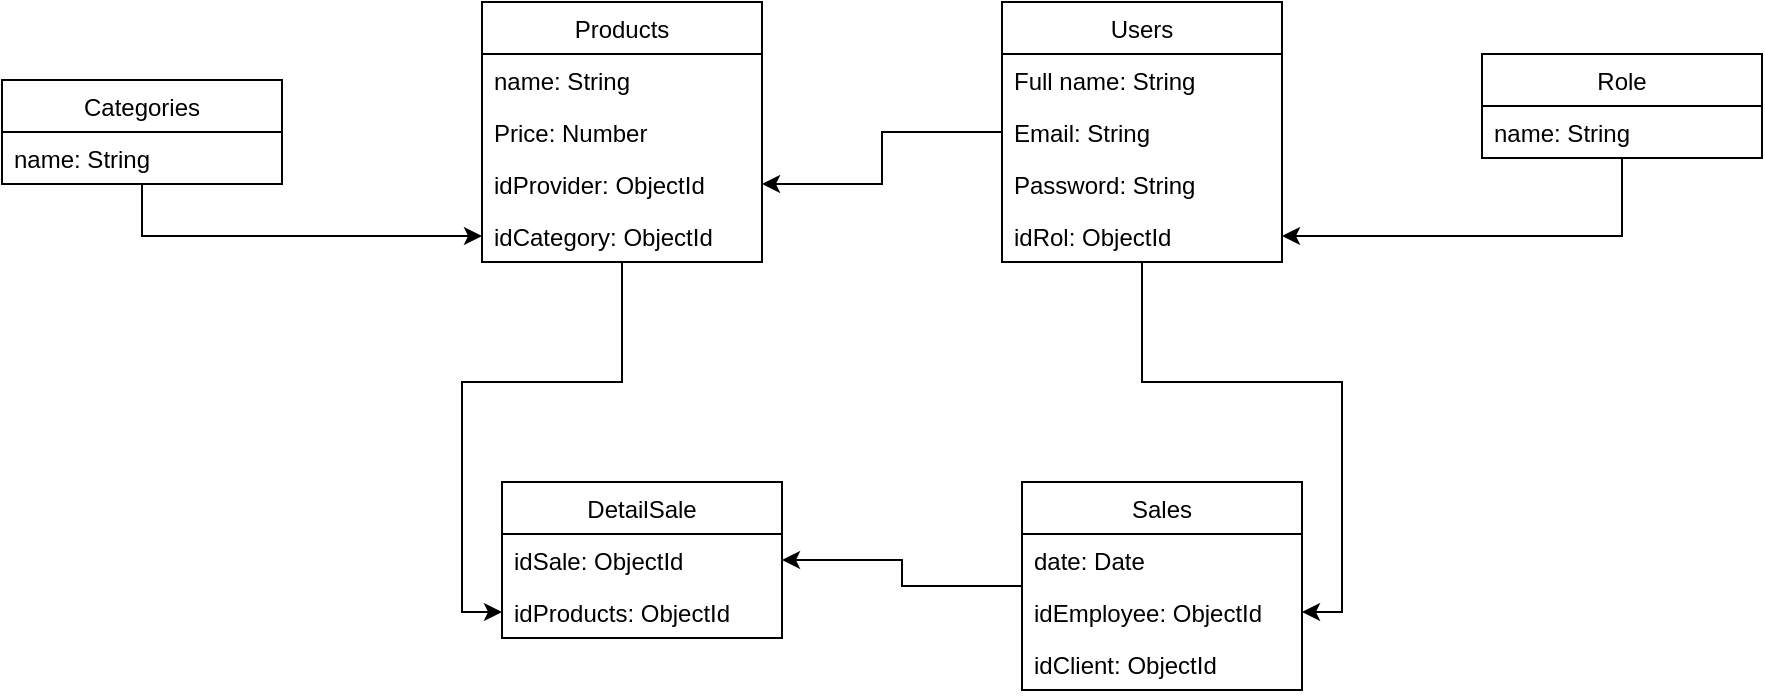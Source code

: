 <mxfile version="14.7.8" type="device"><diagram id="UMQ-1twgOyHEEE8PAtmF" name="Page-1"><mxGraphModel dx="1422" dy="762" grid="1" gridSize="10" guides="1" tooltips="1" connect="1" arrows="1" fold="1" page="1" pageScale="1" pageWidth="827" pageHeight="1169" math="0" shadow="0"><root><mxCell id="0"/><mxCell id="1" parent="0"/><mxCell id="3z2F-Z7gvJvyYRtGE-iA-32" style="edgeStyle=orthogonalEdgeStyle;rounded=0;orthogonalLoop=1;jettySize=auto;html=1;entryX=1;entryY=0.5;entryDx=0;entryDy=0;" edge="1" parent="1" source="3z2F-Z7gvJvyYRtGE-iA-1" target="3z2F-Z7gvJvyYRtGE-iA-16"><mxGeometry relative="1" as="geometry"/></mxCell><mxCell id="3z2F-Z7gvJvyYRtGE-iA-36" style="edgeStyle=orthogonalEdgeStyle;rounded=0;orthogonalLoop=1;jettySize=auto;html=1;entryX=1;entryY=0.5;entryDx=0;entryDy=0;" edge="1" parent="1" source="3z2F-Z7gvJvyYRtGE-iA-1" target="3z2F-Z7gvJvyYRtGE-iA-25"><mxGeometry relative="1" as="geometry"><Array as="points"><mxPoint x="640" y="420"/><mxPoint x="740" y="420"/><mxPoint x="740" y="535"/></Array></mxGeometry></mxCell><mxCell id="3z2F-Z7gvJvyYRtGE-iA-1" value="Users" style="swimlane;fontStyle=0;childLayout=stackLayout;horizontal=1;startSize=26;horizontalStack=0;resizeParent=1;resizeParentMax=0;resizeLast=0;collapsible=1;marginBottom=0;" vertex="1" parent="1"><mxGeometry x="570" y="230" width="140" height="130" as="geometry"/></mxCell><mxCell id="3z2F-Z7gvJvyYRtGE-iA-3" value="Full name: String" style="text;strokeColor=none;fillColor=none;align=left;verticalAlign=top;spacingLeft=4;spacingRight=4;overflow=hidden;rotatable=0;points=[[0,0.5],[1,0.5]];portConstraint=eastwest;" vertex="1" parent="3z2F-Z7gvJvyYRtGE-iA-1"><mxGeometry y="26" width="140" height="26" as="geometry"/></mxCell><mxCell id="3z2F-Z7gvJvyYRtGE-iA-4" value="Email: String" style="text;strokeColor=none;fillColor=none;align=left;verticalAlign=top;spacingLeft=4;spacingRight=4;overflow=hidden;rotatable=0;points=[[0,0.5],[1,0.5]];portConstraint=eastwest;" vertex="1" parent="3z2F-Z7gvJvyYRtGE-iA-1"><mxGeometry y="52" width="140" height="26" as="geometry"/></mxCell><mxCell id="3z2F-Z7gvJvyYRtGE-iA-5" value="Password: String" style="text;strokeColor=none;fillColor=none;align=left;verticalAlign=top;spacingLeft=4;spacingRight=4;overflow=hidden;rotatable=0;points=[[0,0.5],[1,0.5]];portConstraint=eastwest;" vertex="1" parent="3z2F-Z7gvJvyYRtGE-iA-1"><mxGeometry y="78" width="140" height="26" as="geometry"/></mxCell><mxCell id="3z2F-Z7gvJvyYRtGE-iA-6" value="idRol: ObjectId" style="text;strokeColor=none;fillColor=none;align=left;verticalAlign=top;spacingLeft=4;spacingRight=4;overflow=hidden;rotatable=0;points=[[0,0.5],[1,0.5]];portConstraint=eastwest;" vertex="1" parent="3z2F-Z7gvJvyYRtGE-iA-1"><mxGeometry y="104" width="140" height="26" as="geometry"/></mxCell><mxCell id="3z2F-Z7gvJvyYRtGE-iA-12" style="edgeStyle=orthogonalEdgeStyle;rounded=0;orthogonalLoop=1;jettySize=auto;html=1;entryX=1;entryY=0.5;entryDx=0;entryDy=0;" edge="1" parent="1" source="3z2F-Z7gvJvyYRtGE-iA-7" target="3z2F-Z7gvJvyYRtGE-iA-6"><mxGeometry relative="1" as="geometry"/></mxCell><mxCell id="3z2F-Z7gvJvyYRtGE-iA-7" value="Role" style="swimlane;fontStyle=0;childLayout=stackLayout;horizontal=1;startSize=26;horizontalStack=0;resizeParent=1;resizeParentMax=0;resizeLast=0;collapsible=1;marginBottom=0;" vertex="1" parent="1"><mxGeometry x="810" y="256" width="140" height="52" as="geometry"/></mxCell><mxCell id="3z2F-Z7gvJvyYRtGE-iA-8" value="name: String" style="text;strokeColor=none;fillColor=none;align=left;verticalAlign=top;spacingLeft=4;spacingRight=4;overflow=hidden;rotatable=0;points=[[0,0.5],[1,0.5]];portConstraint=eastwest;" vertex="1" parent="3z2F-Z7gvJvyYRtGE-iA-7"><mxGeometry y="26" width="140" height="26" as="geometry"/></mxCell><mxCell id="3z2F-Z7gvJvyYRtGE-iA-34" style="edgeStyle=orthogonalEdgeStyle;rounded=0;orthogonalLoop=1;jettySize=auto;html=1;entryX=0;entryY=0.5;entryDx=0;entryDy=0;" edge="1" parent="1" source="3z2F-Z7gvJvyYRtGE-iA-13" target="3z2F-Z7gvJvyYRtGE-iA-31"><mxGeometry relative="1" as="geometry"><Array as="points"><mxPoint x="380" y="420"/><mxPoint x="300" y="420"/><mxPoint x="300" y="535"/></Array></mxGeometry></mxCell><mxCell id="3z2F-Z7gvJvyYRtGE-iA-13" value="Products" style="swimlane;fontStyle=0;childLayout=stackLayout;horizontal=1;startSize=26;horizontalStack=0;resizeParent=1;resizeParentMax=0;resizeLast=0;collapsible=1;marginBottom=0;" vertex="1" parent="1"><mxGeometry x="310" y="230" width="140" height="130" as="geometry"/></mxCell><mxCell id="3z2F-Z7gvJvyYRtGE-iA-14" value="name: String" style="text;strokeColor=none;fillColor=none;align=left;verticalAlign=top;spacingLeft=4;spacingRight=4;overflow=hidden;rotatable=0;points=[[0,0.5],[1,0.5]];portConstraint=eastwest;" vertex="1" parent="3z2F-Z7gvJvyYRtGE-iA-13"><mxGeometry y="26" width="140" height="26" as="geometry"/></mxCell><mxCell id="3z2F-Z7gvJvyYRtGE-iA-15" value="Price: Number" style="text;strokeColor=none;fillColor=none;align=left;verticalAlign=top;spacingLeft=4;spacingRight=4;overflow=hidden;rotatable=0;points=[[0,0.5],[1,0.5]];portConstraint=eastwest;" vertex="1" parent="3z2F-Z7gvJvyYRtGE-iA-13"><mxGeometry y="52" width="140" height="26" as="geometry"/></mxCell><mxCell id="3z2F-Z7gvJvyYRtGE-iA-16" value="idProvider: ObjectId" style="text;strokeColor=none;fillColor=none;align=left;verticalAlign=top;spacingLeft=4;spacingRight=4;overflow=hidden;rotatable=0;points=[[0,0.5],[1,0.5]];portConstraint=eastwest;" vertex="1" parent="3z2F-Z7gvJvyYRtGE-iA-13"><mxGeometry y="78" width="140" height="26" as="geometry"/></mxCell><mxCell id="3z2F-Z7gvJvyYRtGE-iA-17" value="idCategory: ObjectId" style="text;strokeColor=none;fillColor=none;align=left;verticalAlign=top;spacingLeft=4;spacingRight=4;overflow=hidden;rotatable=0;points=[[0,0.5],[1,0.5]];portConstraint=eastwest;" vertex="1" parent="3z2F-Z7gvJvyYRtGE-iA-13"><mxGeometry y="104" width="140" height="26" as="geometry"/></mxCell><mxCell id="3z2F-Z7gvJvyYRtGE-iA-33" style="edgeStyle=orthogonalEdgeStyle;rounded=0;orthogonalLoop=1;jettySize=auto;html=1;entryX=0;entryY=0.5;entryDx=0;entryDy=0;" edge="1" parent="1" source="3z2F-Z7gvJvyYRtGE-iA-19" target="3z2F-Z7gvJvyYRtGE-iA-17"><mxGeometry relative="1" as="geometry"/></mxCell><mxCell id="3z2F-Z7gvJvyYRtGE-iA-19" value="Categories" style="swimlane;fontStyle=0;childLayout=stackLayout;horizontal=1;startSize=26;horizontalStack=0;resizeParent=1;resizeParentMax=0;resizeLast=0;collapsible=1;marginBottom=0;" vertex="1" parent="1"><mxGeometry x="70" y="269" width="140" height="52" as="geometry"/></mxCell><mxCell id="3z2F-Z7gvJvyYRtGE-iA-20" value="name: String" style="text;strokeColor=none;fillColor=none;align=left;verticalAlign=top;spacingLeft=4;spacingRight=4;overflow=hidden;rotatable=0;points=[[0,0.5],[1,0.5]];portConstraint=eastwest;" vertex="1" parent="3z2F-Z7gvJvyYRtGE-iA-19"><mxGeometry y="26" width="140" height="26" as="geometry"/></mxCell><mxCell id="3z2F-Z7gvJvyYRtGE-iA-35" style="edgeStyle=orthogonalEdgeStyle;rounded=0;orthogonalLoop=1;jettySize=auto;html=1;entryX=1;entryY=0.5;entryDx=0;entryDy=0;" edge="1" parent="1" source="3z2F-Z7gvJvyYRtGE-iA-22" target="3z2F-Z7gvJvyYRtGE-iA-30"><mxGeometry relative="1" as="geometry"/></mxCell><mxCell id="3z2F-Z7gvJvyYRtGE-iA-22" value="Sales" style="swimlane;fontStyle=0;childLayout=stackLayout;horizontal=1;startSize=26;horizontalStack=0;resizeParent=1;resizeParentMax=0;resizeLast=0;collapsible=1;marginBottom=0;" vertex="1" parent="1"><mxGeometry x="580" y="470" width="140" height="104" as="geometry"/></mxCell><mxCell id="3z2F-Z7gvJvyYRtGE-iA-23" value="date: Date" style="text;strokeColor=none;fillColor=none;align=left;verticalAlign=top;spacingLeft=4;spacingRight=4;overflow=hidden;rotatable=0;points=[[0,0.5],[1,0.5]];portConstraint=eastwest;" vertex="1" parent="3z2F-Z7gvJvyYRtGE-iA-22"><mxGeometry y="26" width="140" height="26" as="geometry"/></mxCell><mxCell id="3z2F-Z7gvJvyYRtGE-iA-25" value="idEmployee: ObjectId" style="text;strokeColor=none;fillColor=none;align=left;verticalAlign=top;spacingLeft=4;spacingRight=4;overflow=hidden;rotatable=0;points=[[0,0.5],[1,0.5]];portConstraint=eastwest;" vertex="1" parent="3z2F-Z7gvJvyYRtGE-iA-22"><mxGeometry y="52" width="140" height="26" as="geometry"/></mxCell><mxCell id="3z2F-Z7gvJvyYRtGE-iA-37" value="idClient: ObjectId" style="text;strokeColor=none;fillColor=none;align=left;verticalAlign=top;spacingLeft=4;spacingRight=4;overflow=hidden;rotatable=0;points=[[0,0.5],[1,0.5]];portConstraint=eastwest;" vertex="1" parent="3z2F-Z7gvJvyYRtGE-iA-22"><mxGeometry y="78" width="140" height="26" as="geometry"/></mxCell><mxCell id="3z2F-Z7gvJvyYRtGE-iA-27" value="DetailSale" style="swimlane;fontStyle=0;childLayout=stackLayout;horizontal=1;startSize=26;horizontalStack=0;resizeParent=1;resizeParentMax=0;resizeLast=0;collapsible=1;marginBottom=0;" vertex="1" parent="1"><mxGeometry x="320" y="470" width="140" height="78" as="geometry"/></mxCell><mxCell id="3z2F-Z7gvJvyYRtGE-iA-30" value="idSale: ObjectId" style="text;strokeColor=none;fillColor=none;align=left;verticalAlign=top;spacingLeft=4;spacingRight=4;overflow=hidden;rotatable=0;points=[[0,0.5],[1,0.5]];portConstraint=eastwest;" vertex="1" parent="3z2F-Z7gvJvyYRtGE-iA-27"><mxGeometry y="26" width="140" height="26" as="geometry"/></mxCell><mxCell id="3z2F-Z7gvJvyYRtGE-iA-31" value="idProducts: ObjectId" style="text;strokeColor=none;fillColor=none;align=left;verticalAlign=top;spacingLeft=4;spacingRight=4;overflow=hidden;rotatable=0;points=[[0,0.5],[1,0.5]];portConstraint=eastwest;" vertex="1" parent="3z2F-Z7gvJvyYRtGE-iA-27"><mxGeometry y="52" width="140" height="26" as="geometry"/></mxCell></root></mxGraphModel></diagram></mxfile>